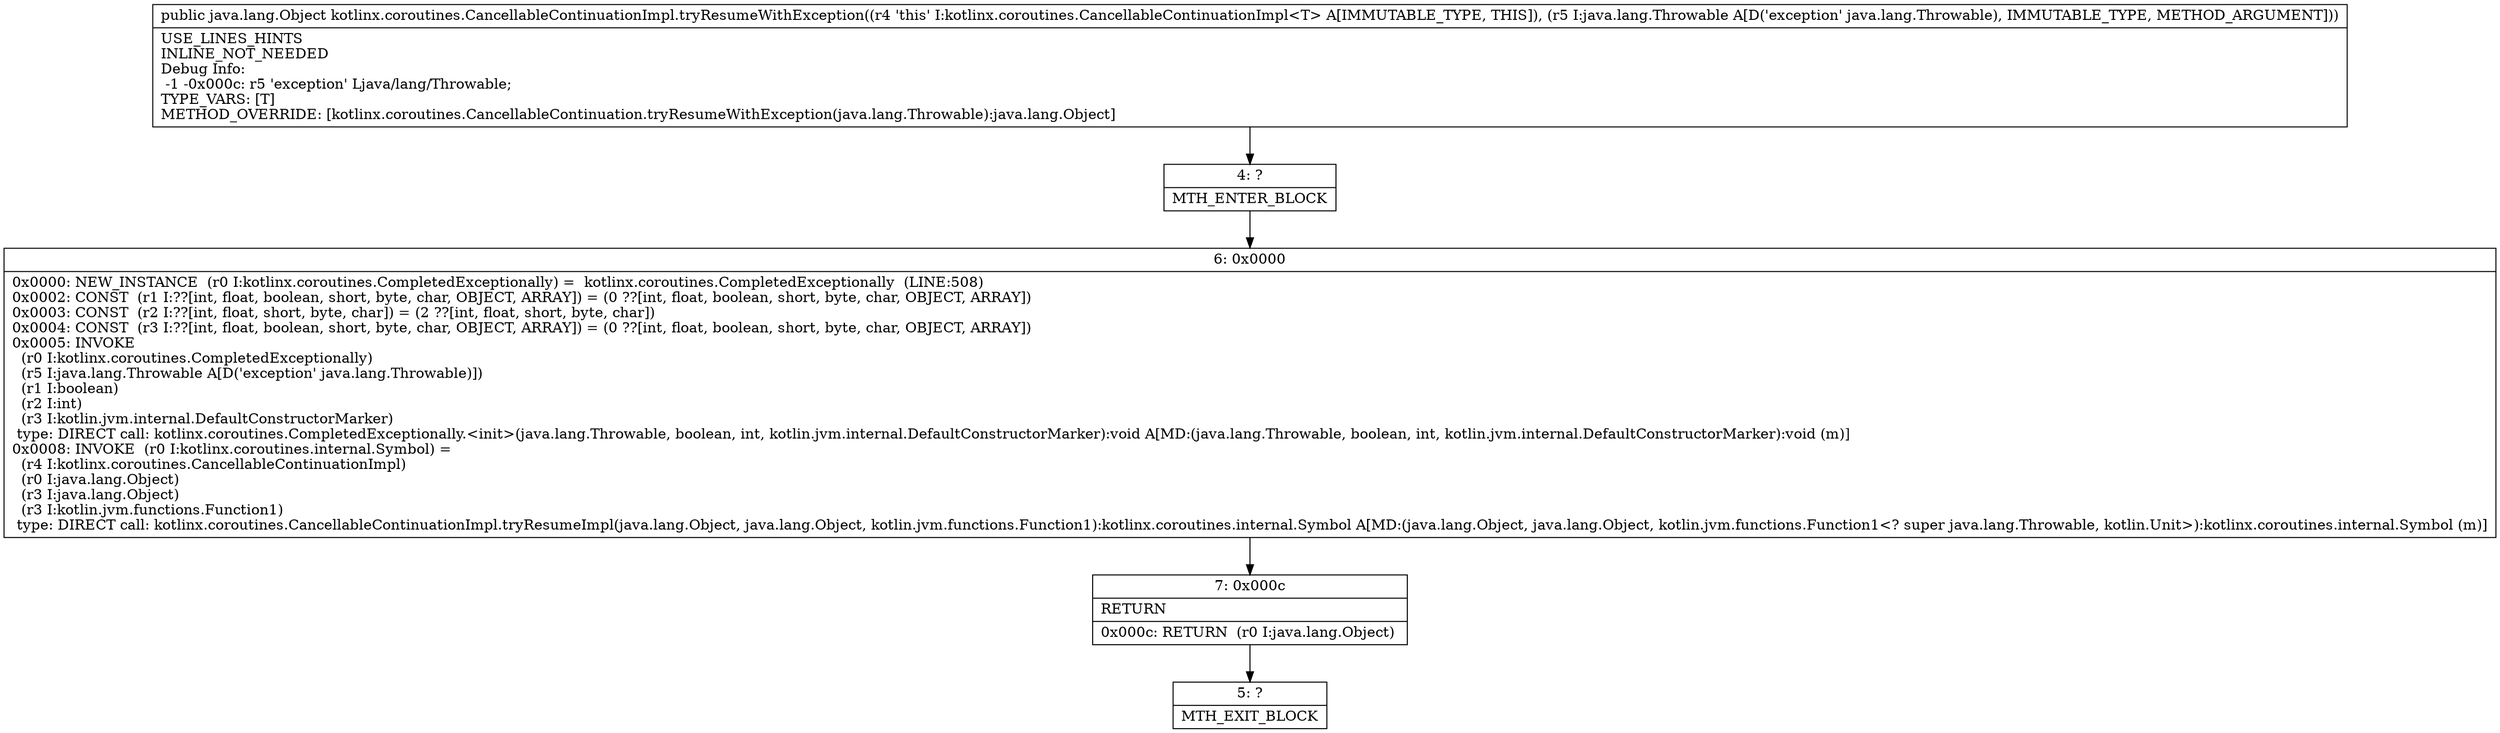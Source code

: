 digraph "CFG forkotlinx.coroutines.CancellableContinuationImpl.tryResumeWithException(Ljava\/lang\/Throwable;)Ljava\/lang\/Object;" {
Node_4 [shape=record,label="{4\:\ ?|MTH_ENTER_BLOCK\l}"];
Node_6 [shape=record,label="{6\:\ 0x0000|0x0000: NEW_INSTANCE  (r0 I:kotlinx.coroutines.CompletedExceptionally) =  kotlinx.coroutines.CompletedExceptionally  (LINE:508)\l0x0002: CONST  (r1 I:??[int, float, boolean, short, byte, char, OBJECT, ARRAY]) = (0 ??[int, float, boolean, short, byte, char, OBJECT, ARRAY]) \l0x0003: CONST  (r2 I:??[int, float, short, byte, char]) = (2 ??[int, float, short, byte, char]) \l0x0004: CONST  (r3 I:??[int, float, boolean, short, byte, char, OBJECT, ARRAY]) = (0 ??[int, float, boolean, short, byte, char, OBJECT, ARRAY]) \l0x0005: INVOKE  \l  (r0 I:kotlinx.coroutines.CompletedExceptionally)\l  (r5 I:java.lang.Throwable A[D('exception' java.lang.Throwable)])\l  (r1 I:boolean)\l  (r2 I:int)\l  (r3 I:kotlin.jvm.internal.DefaultConstructorMarker)\l type: DIRECT call: kotlinx.coroutines.CompletedExceptionally.\<init\>(java.lang.Throwable, boolean, int, kotlin.jvm.internal.DefaultConstructorMarker):void A[MD:(java.lang.Throwable, boolean, int, kotlin.jvm.internal.DefaultConstructorMarker):void (m)]\l0x0008: INVOKE  (r0 I:kotlinx.coroutines.internal.Symbol) = \l  (r4 I:kotlinx.coroutines.CancellableContinuationImpl)\l  (r0 I:java.lang.Object)\l  (r3 I:java.lang.Object)\l  (r3 I:kotlin.jvm.functions.Function1)\l type: DIRECT call: kotlinx.coroutines.CancellableContinuationImpl.tryResumeImpl(java.lang.Object, java.lang.Object, kotlin.jvm.functions.Function1):kotlinx.coroutines.internal.Symbol A[MD:(java.lang.Object, java.lang.Object, kotlin.jvm.functions.Function1\<? super java.lang.Throwable, kotlin.Unit\>):kotlinx.coroutines.internal.Symbol (m)]\l}"];
Node_7 [shape=record,label="{7\:\ 0x000c|RETURN\l|0x000c: RETURN  (r0 I:java.lang.Object) \l}"];
Node_5 [shape=record,label="{5\:\ ?|MTH_EXIT_BLOCK\l}"];
MethodNode[shape=record,label="{public java.lang.Object kotlinx.coroutines.CancellableContinuationImpl.tryResumeWithException((r4 'this' I:kotlinx.coroutines.CancellableContinuationImpl\<T\> A[IMMUTABLE_TYPE, THIS]), (r5 I:java.lang.Throwable A[D('exception' java.lang.Throwable), IMMUTABLE_TYPE, METHOD_ARGUMENT]))  | USE_LINES_HINTS\lINLINE_NOT_NEEDED\lDebug Info:\l  \-1 \-0x000c: r5 'exception' Ljava\/lang\/Throwable;\lTYPE_VARS: [T]\lMETHOD_OVERRIDE: [kotlinx.coroutines.CancellableContinuation.tryResumeWithException(java.lang.Throwable):java.lang.Object]\l}"];
MethodNode -> Node_4;Node_4 -> Node_6;
Node_6 -> Node_7;
Node_7 -> Node_5;
}

